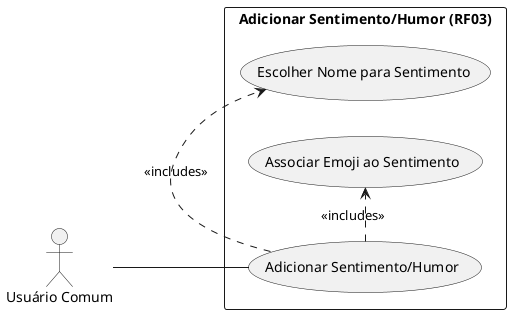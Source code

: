 @startuml
left to right direction

actor "Usuário Comum" as User

rectangle "Adicionar Sentimento/Humor (RF03)" {
  usecase "Adicionar Sentimento/Humor" as RF03_main

  ' Detalhes específicos de RF03
  usecase "Escolher Nome para Sentimento" as RF03_detail_name
  usecase "Associar Emoji ao Sentimento" as RF03_detail_emoji
}

User -- RF03_main

RF03_main .> RF03_detail_name : <<includes>>
RF03_main .> RF03_detail_emoji : <<includes>>
@enduml